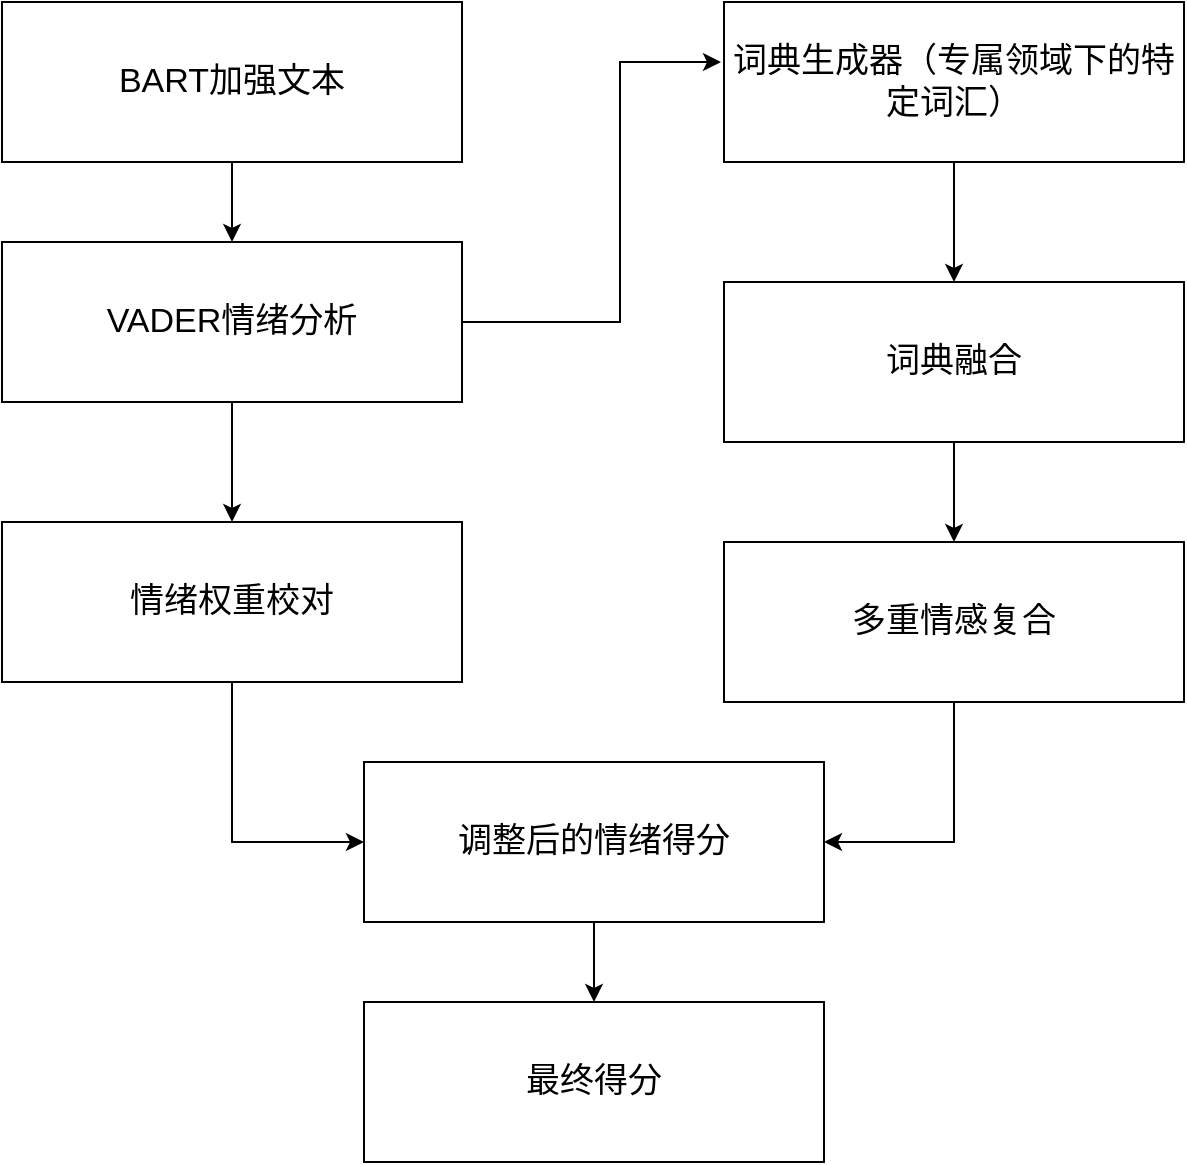<mxfile version="26.2.15">
  <diagram name="第 1 页" id="QpztmSrhWvbnbYw_cD0k">
    <mxGraphModel dx="1426" dy="777" grid="1" gridSize="10" guides="1" tooltips="1" connect="1" arrows="1" fold="1" page="1" pageScale="1" pageWidth="827" pageHeight="1169" math="0" shadow="0">
      <root>
        <mxCell id="0" />
        <mxCell id="1" parent="0" />
        <mxCell id="4tYhoonyr5WxV3_bWO3Q-3" value="" style="edgeStyle=orthogonalEdgeStyle;rounded=0;orthogonalLoop=1;jettySize=auto;html=1;fontSize=17;" edge="1" parent="1" source="4tYhoonyr5WxV3_bWO3Q-1" target="4tYhoonyr5WxV3_bWO3Q-2">
          <mxGeometry relative="1" as="geometry" />
        </mxCell>
        <mxCell id="4tYhoonyr5WxV3_bWO3Q-1" value="BART加强文本" style="rounded=0;whiteSpace=wrap;html=1;fontSize=17;" vertex="1" parent="1">
          <mxGeometry x="118" y="100" width="230" height="80" as="geometry" />
        </mxCell>
        <mxCell id="4tYhoonyr5WxV3_bWO3Q-5" value="" style="edgeStyle=orthogonalEdgeStyle;rounded=0;orthogonalLoop=1;jettySize=auto;html=1;fontSize=17;" edge="1" parent="1" source="4tYhoonyr5WxV3_bWO3Q-2" target="4tYhoonyr5WxV3_bWO3Q-4">
          <mxGeometry relative="1" as="geometry" />
        </mxCell>
        <mxCell id="4tYhoonyr5WxV3_bWO3Q-10" value="" style="edgeStyle=orthogonalEdgeStyle;rounded=0;orthogonalLoop=1;jettySize=auto;html=1;fontSize=17;exitX=1;exitY=0.5;exitDx=0;exitDy=0;" edge="1" parent="1" source="4tYhoonyr5WxV3_bWO3Q-2">
          <mxGeometry relative="1" as="geometry">
            <mxPoint x="346.5" y="290" as="sourcePoint" />
            <mxPoint x="477.5" y="130" as="targetPoint" />
            <Array as="points">
              <mxPoint x="427" y="260" />
              <mxPoint x="427" y="130" />
            </Array>
          </mxGeometry>
        </mxCell>
        <mxCell id="4tYhoonyr5WxV3_bWO3Q-2" value="VADER情绪分析" style="rounded=0;whiteSpace=wrap;html=1;fontSize=17;" vertex="1" parent="1">
          <mxGeometry x="118" y="220" width="230" height="80" as="geometry" />
        </mxCell>
        <mxCell id="4tYhoonyr5WxV3_bWO3Q-7" value="" style="edgeStyle=orthogonalEdgeStyle;rounded=0;orthogonalLoop=1;jettySize=auto;html=1;fontSize=17;" edge="1" parent="1" source="4tYhoonyr5WxV3_bWO3Q-4" target="4tYhoonyr5WxV3_bWO3Q-6">
          <mxGeometry relative="1" as="geometry">
            <Array as="points">
              <mxPoint x="233" y="520" />
            </Array>
          </mxGeometry>
        </mxCell>
        <mxCell id="4tYhoonyr5WxV3_bWO3Q-4" value="情绪权重校对" style="rounded=0;whiteSpace=wrap;html=1;fontSize=17;" vertex="1" parent="1">
          <mxGeometry x="118" y="360" width="230" height="80" as="geometry" />
        </mxCell>
        <mxCell id="4tYhoonyr5WxV3_bWO3Q-17" value="" style="edgeStyle=orthogonalEdgeStyle;rounded=0;orthogonalLoop=1;jettySize=auto;html=1;fontSize=17;" edge="1" parent="1" source="4tYhoonyr5WxV3_bWO3Q-6" target="4tYhoonyr5WxV3_bWO3Q-16">
          <mxGeometry relative="1" as="geometry" />
        </mxCell>
        <mxCell id="4tYhoonyr5WxV3_bWO3Q-6" value="调整后的情绪得分" style="rounded=0;whiteSpace=wrap;html=1;fontSize=17;" vertex="1" parent="1">
          <mxGeometry x="299" y="480" width="230" height="80" as="geometry" />
        </mxCell>
        <mxCell id="4tYhoonyr5WxV3_bWO3Q-12" value="" style="edgeStyle=orthogonalEdgeStyle;rounded=0;orthogonalLoop=1;jettySize=auto;html=1;fontSize=17;" edge="1" parent="1" source="4tYhoonyr5WxV3_bWO3Q-9" target="4tYhoonyr5WxV3_bWO3Q-11">
          <mxGeometry relative="1" as="geometry" />
        </mxCell>
        <mxCell id="4tYhoonyr5WxV3_bWO3Q-9" value="词典生成器（专属领域下的特定词汇）" style="rounded=0;whiteSpace=wrap;html=1;fontSize=17;" vertex="1" parent="1">
          <mxGeometry x="479" y="100" width="230" height="80" as="geometry" />
        </mxCell>
        <mxCell id="4tYhoonyr5WxV3_bWO3Q-14" value="" style="edgeStyle=orthogonalEdgeStyle;rounded=0;orthogonalLoop=1;jettySize=auto;html=1;fontSize=17;" edge="1" parent="1" source="4tYhoonyr5WxV3_bWO3Q-11" target="4tYhoonyr5WxV3_bWO3Q-13">
          <mxGeometry relative="1" as="geometry" />
        </mxCell>
        <mxCell id="4tYhoonyr5WxV3_bWO3Q-11" value="词典融合" style="rounded=0;whiteSpace=wrap;html=1;fontSize=17;" vertex="1" parent="1">
          <mxGeometry x="479" y="240" width="230" height="80" as="geometry" />
        </mxCell>
        <mxCell id="4tYhoonyr5WxV3_bWO3Q-15" style="edgeStyle=orthogonalEdgeStyle;rounded=0;orthogonalLoop=1;jettySize=auto;html=1;entryX=1;entryY=0.5;entryDx=0;entryDy=0;fontSize=17;" edge="1" parent="1" source="4tYhoonyr5WxV3_bWO3Q-13" target="4tYhoonyr5WxV3_bWO3Q-6">
          <mxGeometry relative="1" as="geometry" />
        </mxCell>
        <mxCell id="4tYhoonyr5WxV3_bWO3Q-13" value="多重情感复合" style="rounded=0;whiteSpace=wrap;html=1;fontSize=17;" vertex="1" parent="1">
          <mxGeometry x="479" y="370" width="230" height="80" as="geometry" />
        </mxCell>
        <mxCell id="4tYhoonyr5WxV3_bWO3Q-16" value="最终得分" style="rounded=0;whiteSpace=wrap;html=1;fontSize=17;" vertex="1" parent="1">
          <mxGeometry x="299" y="600" width="230" height="80" as="geometry" />
        </mxCell>
      </root>
    </mxGraphModel>
  </diagram>
</mxfile>
